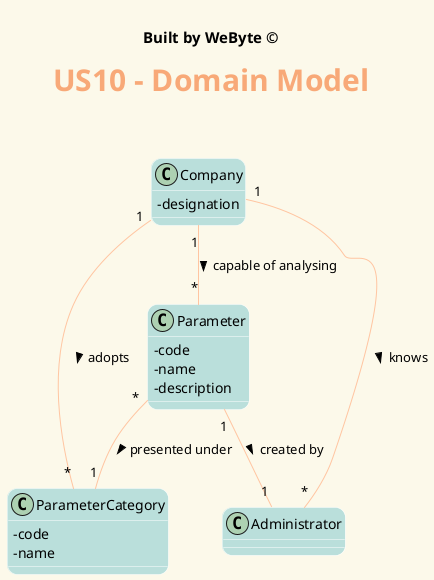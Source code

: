 @startuml
'https://plantuml.com/class-diagram
' ======= layout =========
skinparam backgroundColor #fcf9ea
skinparam titleBorderRoundCorner 15
skinparam titleFontSize 30
skinparam classAttributeIconSize 0
skinparam titleFontName Arial Black
skinparam titleFontColor #f8a978
skinparam roundcorner 20
skinparam stereotypeCBackgroundColor ffc5a1
skinparam class {

ArrowColor ffc5a1
BorderColor White
BackgroundColor badfdb
}


' ======= title =========
center header


<font color=Black size=15><b>Built by WeByte ©</font>
endheader
title <b>US10 - Domain Model\n
class Company{
 - designation
}

class Parameter{
- code
- name
- description
}
class ParameterCategory{
- code
- name
}

class Administrator

Company "1" -- "*" Parameter : capable of analysing >
Company "1" -- "*" Administrator : knows >

Parameter "*" -- "1" ParameterCategory : presented under >
Company  "1" -- "*" ParameterCategory : adopts >
Parameter "1" -- "1" Administrator : created by >
@enduml